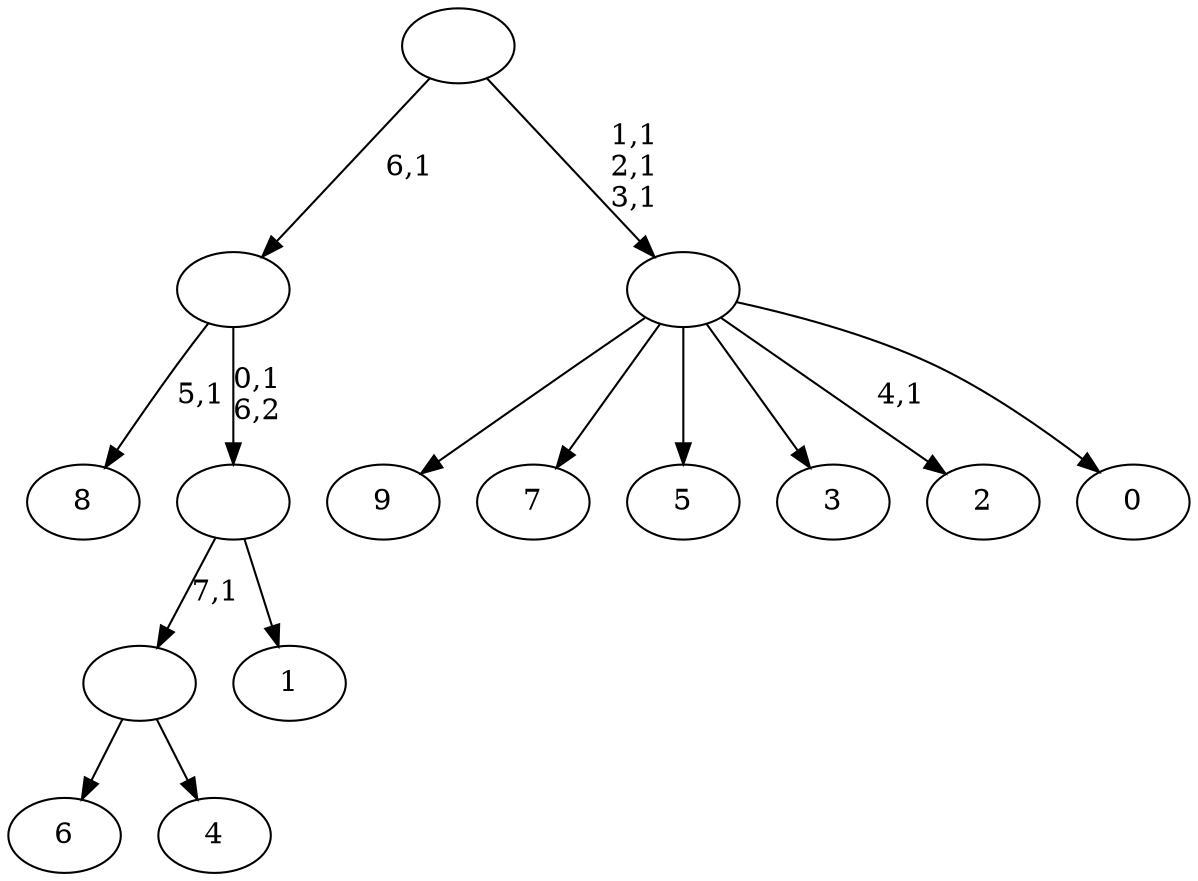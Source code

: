 digraph T {
	18 [label="9"]
	17 [label="8"]
	15 [label="7"]
	14 [label="6"]
	13 [label="5"]
	12 [label="4"]
	11 [label=""]
	10 [label="3"]
	9 [label="2"]
	7 [label="1"]
	6 [label=""]
	5 [label=""]
	4 [label="0"]
	3 [label=""]
	0 [label=""]
	11 -> 14 [label=""]
	11 -> 12 [label=""]
	6 -> 11 [label="7,1"]
	6 -> 7 [label=""]
	5 -> 17 [label="5,1"]
	5 -> 6 [label="0,1\n6,2"]
	3 -> 9 [label="4,1"]
	3 -> 18 [label=""]
	3 -> 15 [label=""]
	3 -> 13 [label=""]
	3 -> 10 [label=""]
	3 -> 4 [label=""]
	0 -> 3 [label="1,1\n2,1\n3,1"]
	0 -> 5 [label="6,1"]
}
